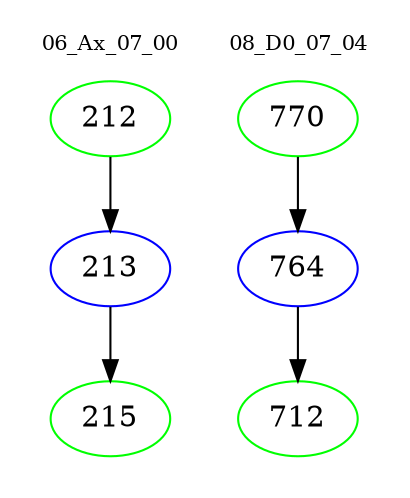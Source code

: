 digraph{
subgraph cluster_0 {
color = white
label = "06_Ax_07_00";
fontsize=10;
T0_212 [label="212", color="green"]
T0_212 -> T0_213 [color="black"]
T0_213 [label="213", color="blue"]
T0_213 -> T0_215 [color="black"]
T0_215 [label="215", color="green"]
}
subgraph cluster_1 {
color = white
label = "08_D0_07_04";
fontsize=10;
T1_770 [label="770", color="green"]
T1_770 -> T1_764 [color="black"]
T1_764 [label="764", color="blue"]
T1_764 -> T1_712 [color="black"]
T1_712 [label="712", color="green"]
}
}
